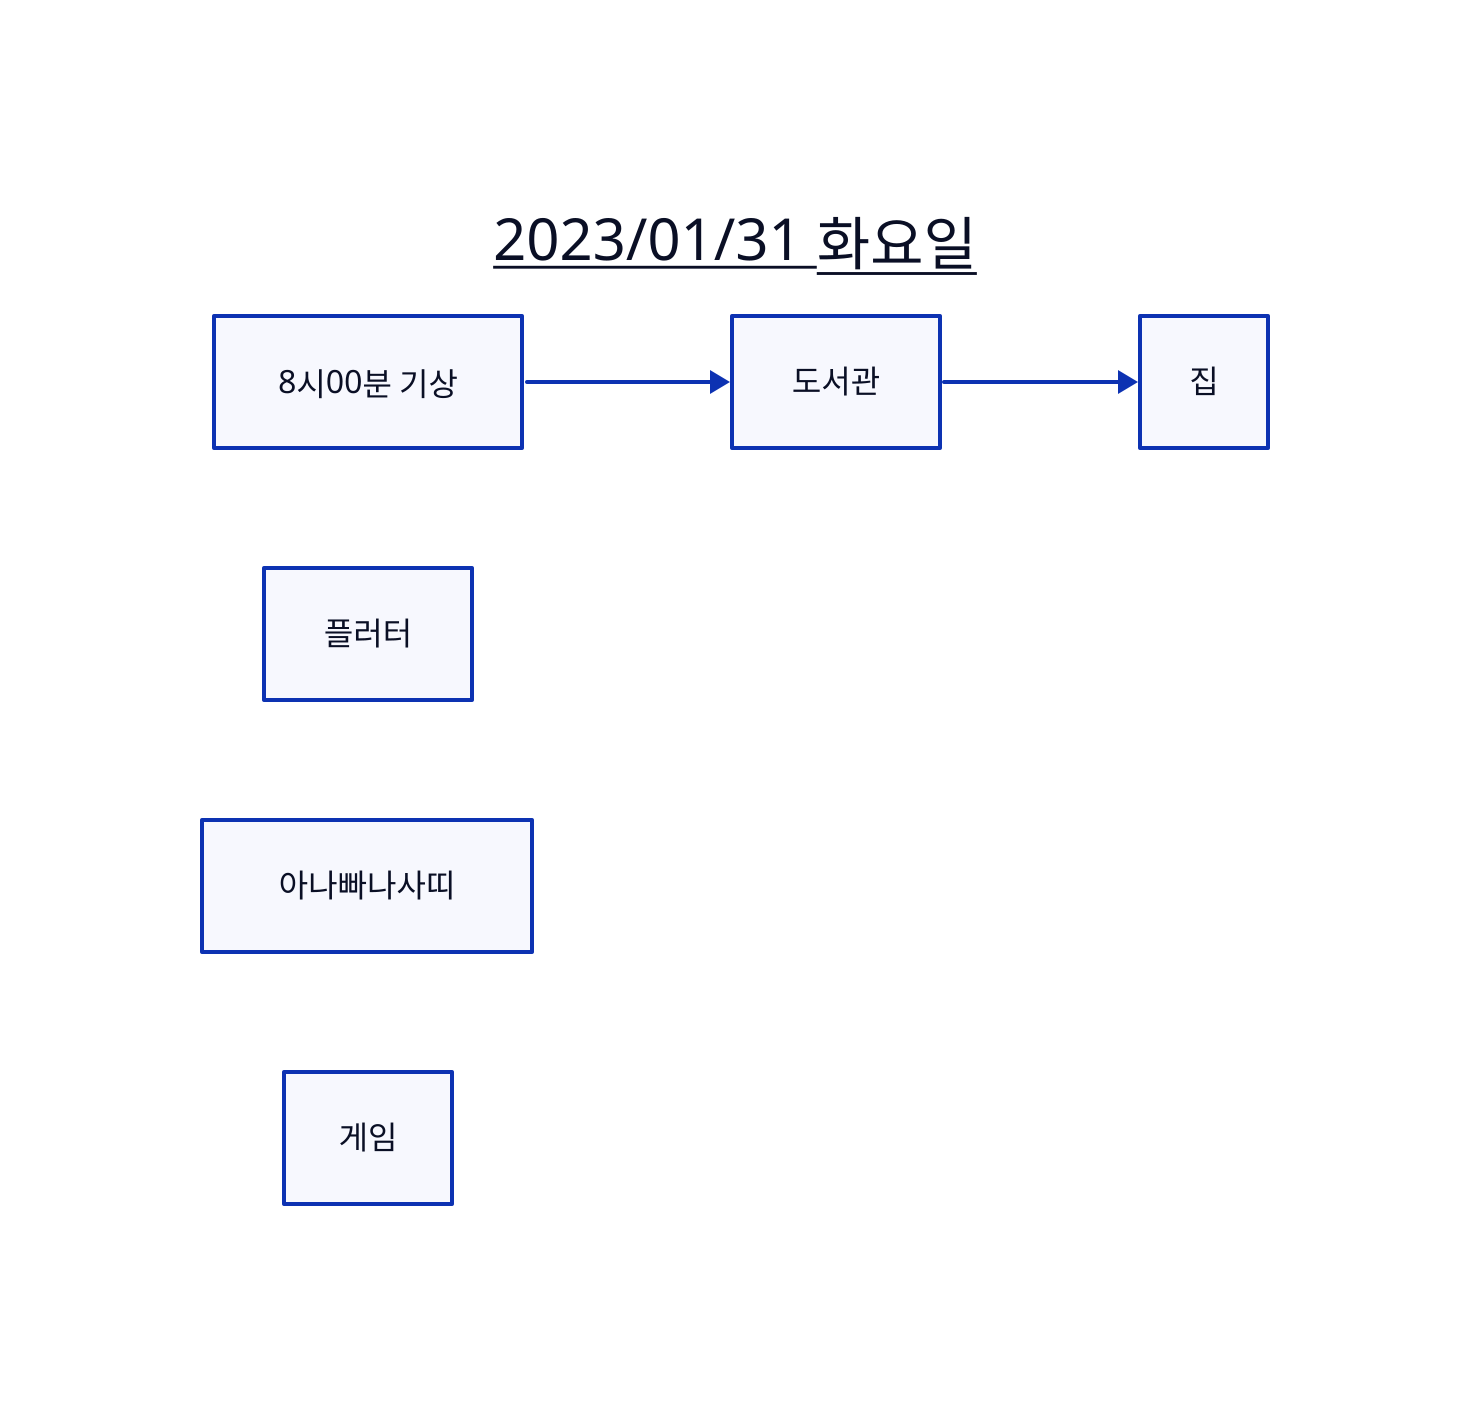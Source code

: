 direction : right
title: 2023/01/31 화요일 {
    near: top-center
    shape: text
    style: {
      font-size: 29
      bold: true
      underline: true
    }
  }
a010 : 8시00분 기상
a020 : 도서관
a030 : 집

a010 -> a020 -> a030
플러터
아나빠나사띠
게임